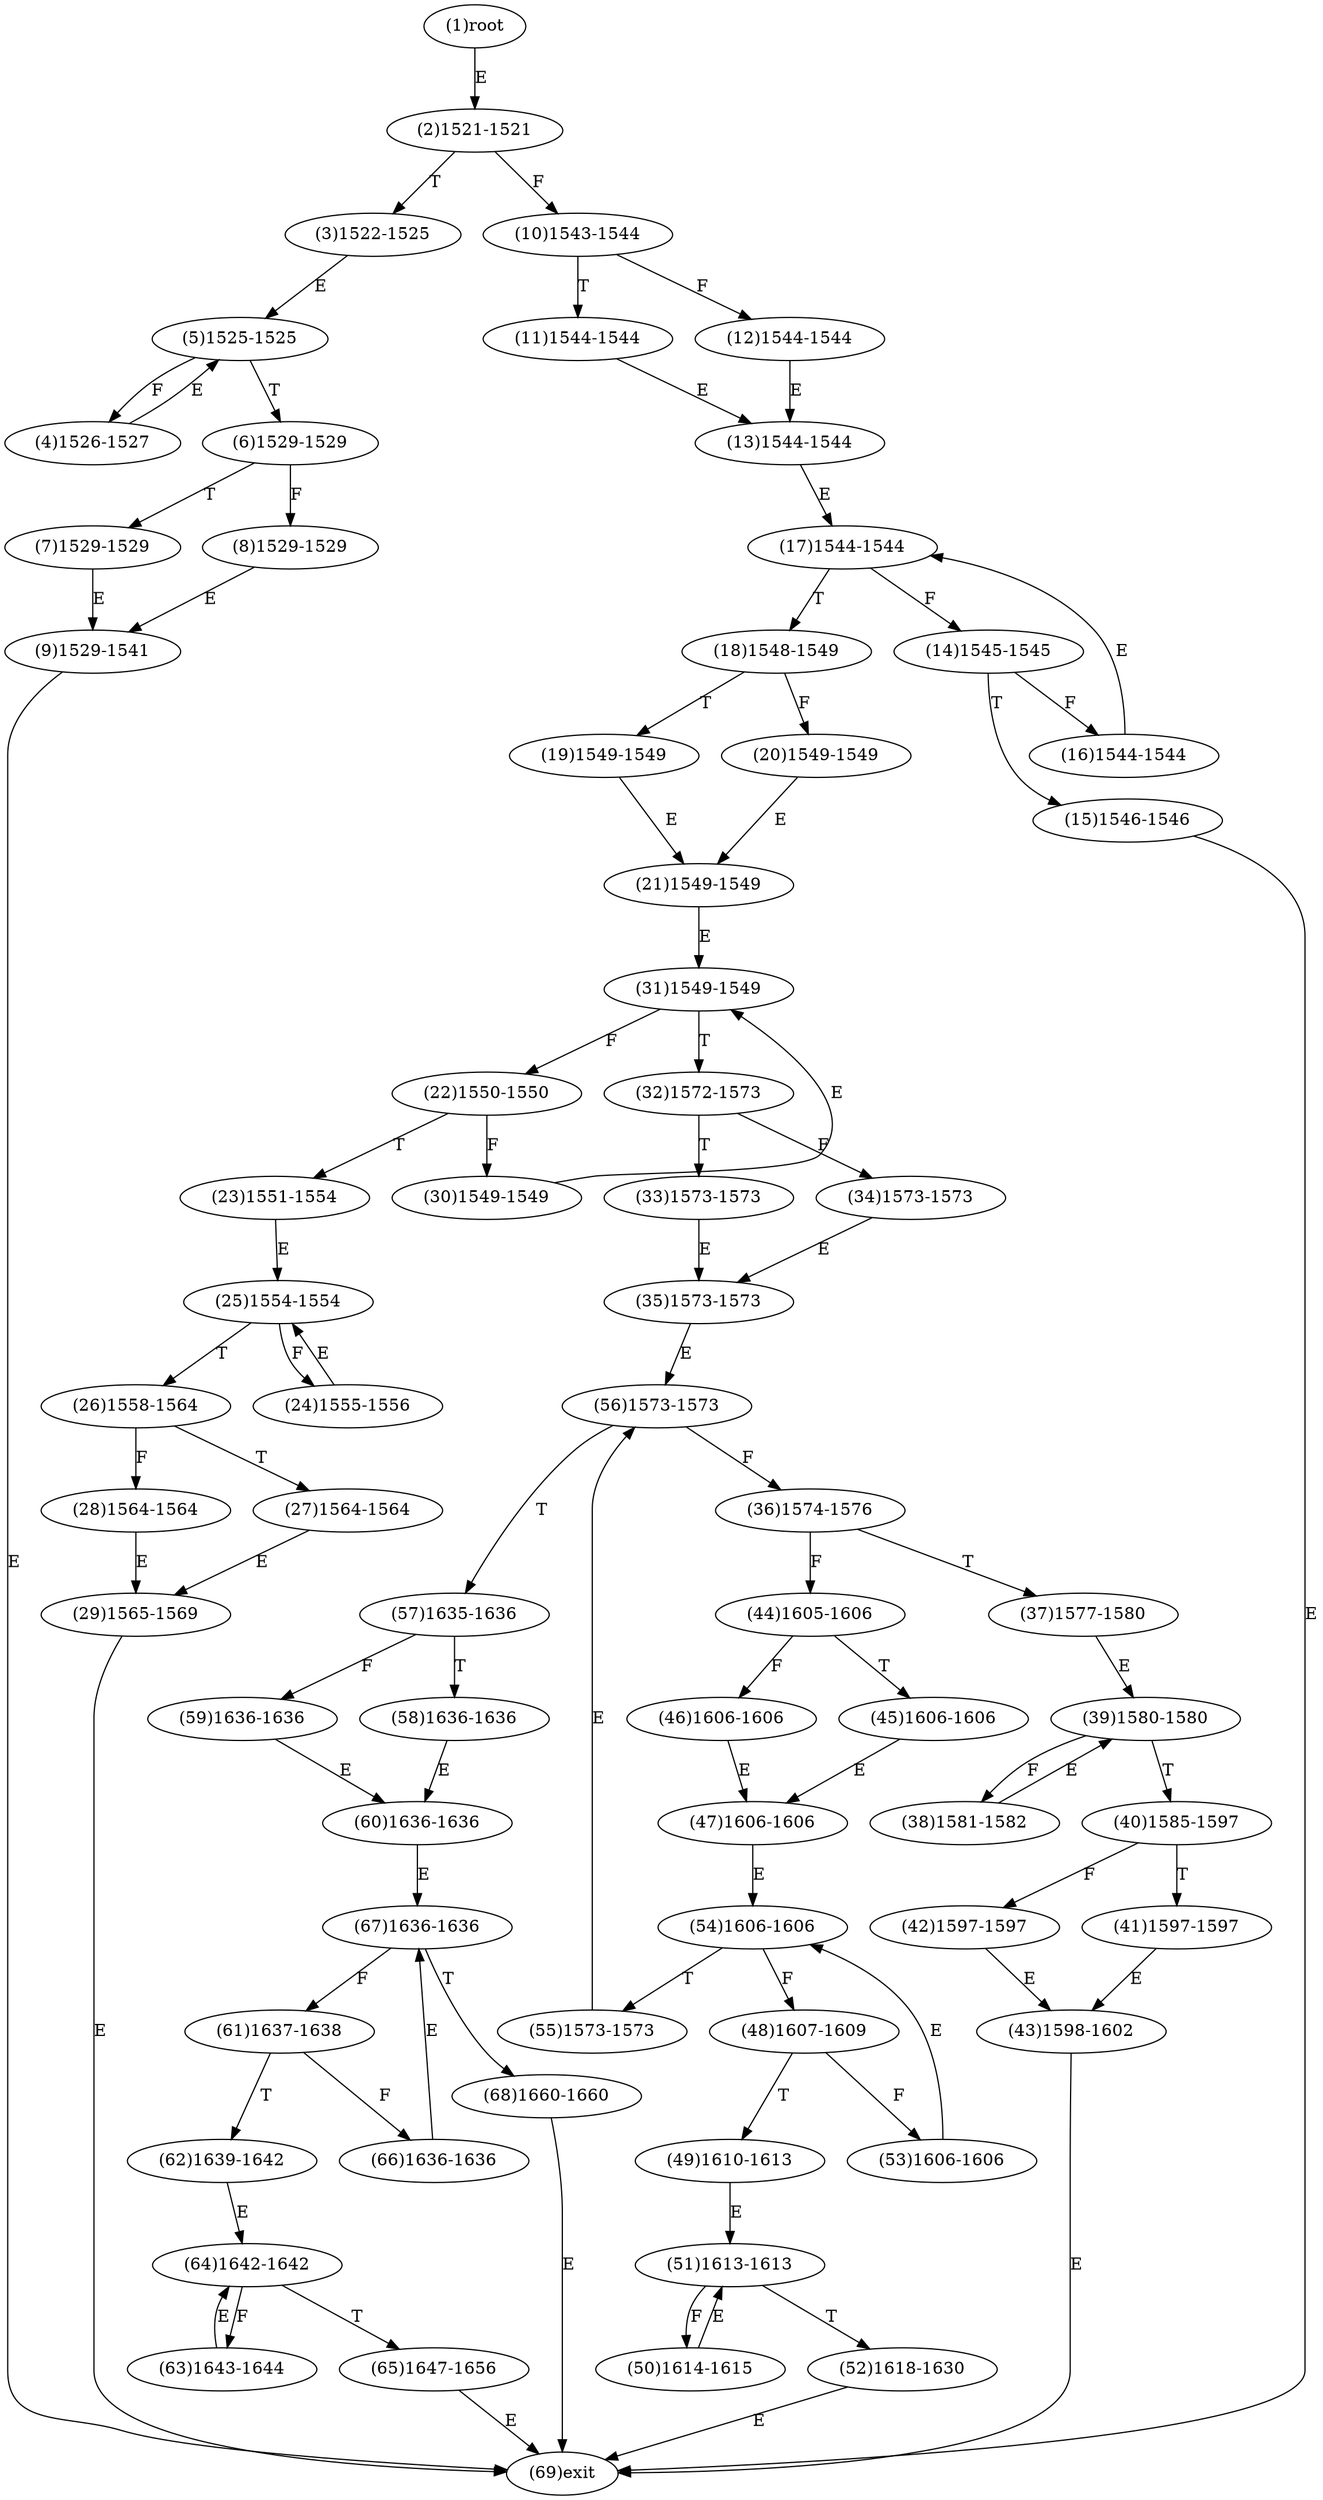 digraph "" { 
1[ label="(1)root"];
2[ label="(2)1521-1521"];
3[ label="(3)1522-1525"];
4[ label="(4)1526-1527"];
5[ label="(5)1525-1525"];
6[ label="(6)1529-1529"];
7[ label="(7)1529-1529"];
8[ label="(8)1529-1529"];
9[ label="(9)1529-1541"];
10[ label="(10)1543-1544"];
11[ label="(11)1544-1544"];
12[ label="(12)1544-1544"];
13[ label="(13)1544-1544"];
14[ label="(14)1545-1545"];
15[ label="(15)1546-1546"];
17[ label="(17)1544-1544"];
16[ label="(16)1544-1544"];
19[ label="(19)1549-1549"];
18[ label="(18)1548-1549"];
21[ label="(21)1549-1549"];
20[ label="(20)1549-1549"];
23[ label="(23)1551-1554"];
22[ label="(22)1550-1550"];
25[ label="(25)1554-1554"];
24[ label="(24)1555-1556"];
27[ label="(27)1564-1564"];
26[ label="(26)1558-1564"];
29[ label="(29)1565-1569"];
28[ label="(28)1564-1564"];
31[ label="(31)1549-1549"];
30[ label="(30)1549-1549"];
34[ label="(34)1573-1573"];
35[ label="(35)1573-1573"];
32[ label="(32)1572-1573"];
33[ label="(33)1573-1573"];
38[ label="(38)1581-1582"];
39[ label="(39)1580-1580"];
36[ label="(36)1574-1576"];
37[ label="(37)1577-1580"];
42[ label="(42)1597-1597"];
43[ label="(43)1598-1602"];
40[ label="(40)1585-1597"];
41[ label="(41)1597-1597"];
46[ label="(46)1606-1606"];
47[ label="(47)1606-1606"];
44[ label="(44)1605-1606"];
45[ label="(45)1606-1606"];
51[ label="(51)1613-1613"];
50[ label="(50)1614-1615"];
49[ label="(49)1610-1613"];
48[ label="(48)1607-1609"];
55[ label="(55)1573-1573"];
54[ label="(54)1606-1606"];
53[ label="(53)1606-1606"];
52[ label="(52)1618-1630"];
59[ label="(59)1636-1636"];
58[ label="(58)1636-1636"];
57[ label="(57)1635-1636"];
56[ label="(56)1573-1573"];
63[ label="(63)1643-1644"];
62[ label="(62)1639-1642"];
61[ label="(61)1637-1638"];
60[ label="(60)1636-1636"];
68[ label="(68)1660-1660"];
69[ label="(69)exit"];
64[ label="(64)1642-1642"];
65[ label="(65)1647-1656"];
66[ label="(66)1636-1636"];
67[ label="(67)1636-1636"];
1->2[ label="E"];
2->10[ label="F"];
2->3[ label="T"];
3->5[ label="E"];
4->5[ label="E"];
5->4[ label="F"];
5->6[ label="T"];
6->8[ label="F"];
6->7[ label="T"];
7->9[ label="E"];
8->9[ label="E"];
9->69[ label="E"];
10->12[ label="F"];
10->11[ label="T"];
11->13[ label="E"];
12->13[ label="E"];
13->17[ label="E"];
14->16[ label="F"];
14->15[ label="T"];
15->69[ label="E"];
16->17[ label="E"];
17->14[ label="F"];
17->18[ label="T"];
18->20[ label="F"];
18->19[ label="T"];
19->21[ label="E"];
20->21[ label="E"];
21->31[ label="E"];
22->30[ label="F"];
22->23[ label="T"];
23->25[ label="E"];
24->25[ label="E"];
25->24[ label="F"];
25->26[ label="T"];
26->28[ label="F"];
26->27[ label="T"];
27->29[ label="E"];
28->29[ label="E"];
29->69[ label="E"];
30->31[ label="E"];
31->22[ label="F"];
31->32[ label="T"];
32->34[ label="F"];
32->33[ label="T"];
33->35[ label="E"];
34->35[ label="E"];
35->56[ label="E"];
36->44[ label="F"];
36->37[ label="T"];
37->39[ label="E"];
38->39[ label="E"];
39->38[ label="F"];
39->40[ label="T"];
40->42[ label="F"];
40->41[ label="T"];
41->43[ label="E"];
42->43[ label="E"];
43->69[ label="E"];
44->46[ label="F"];
44->45[ label="T"];
45->47[ label="E"];
46->47[ label="E"];
47->54[ label="E"];
48->53[ label="F"];
48->49[ label="T"];
49->51[ label="E"];
50->51[ label="E"];
51->50[ label="F"];
51->52[ label="T"];
52->69[ label="E"];
53->54[ label="E"];
54->48[ label="F"];
54->55[ label="T"];
55->56[ label="E"];
56->36[ label="F"];
56->57[ label="T"];
57->59[ label="F"];
57->58[ label="T"];
58->60[ label="E"];
59->60[ label="E"];
60->67[ label="E"];
61->66[ label="F"];
61->62[ label="T"];
62->64[ label="E"];
63->64[ label="E"];
64->63[ label="F"];
64->65[ label="T"];
65->69[ label="E"];
66->67[ label="E"];
67->61[ label="F"];
67->68[ label="T"];
68->69[ label="E"];
}